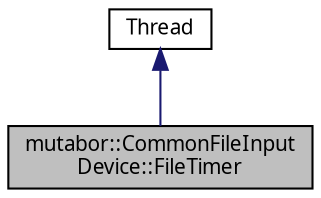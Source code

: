 digraph "mutabor::CommonFileInputDevice::FileTimer"
{
  edge [fontname="Sans",fontsize="10",labelfontname="Sans",labelfontsize="10"];
  node [fontname="Sans",fontsize="10",shape=record];
  Node0 [label="mutabor::CommonFileInput\lDevice::FileTimer",height=0.2,width=0.4,color="black", fillcolor="grey75", style="filled", fontcolor="black"];
  Node1 -> Node0 [dir="back",color="midnightblue",fontsize="10",style="solid",fontname="Sans"];
  Node1 [label="Thread",height=0.2,width=0.4,color="black", fillcolor="white", style="filled",URL="$d0/d51/classThread.html"];
}
